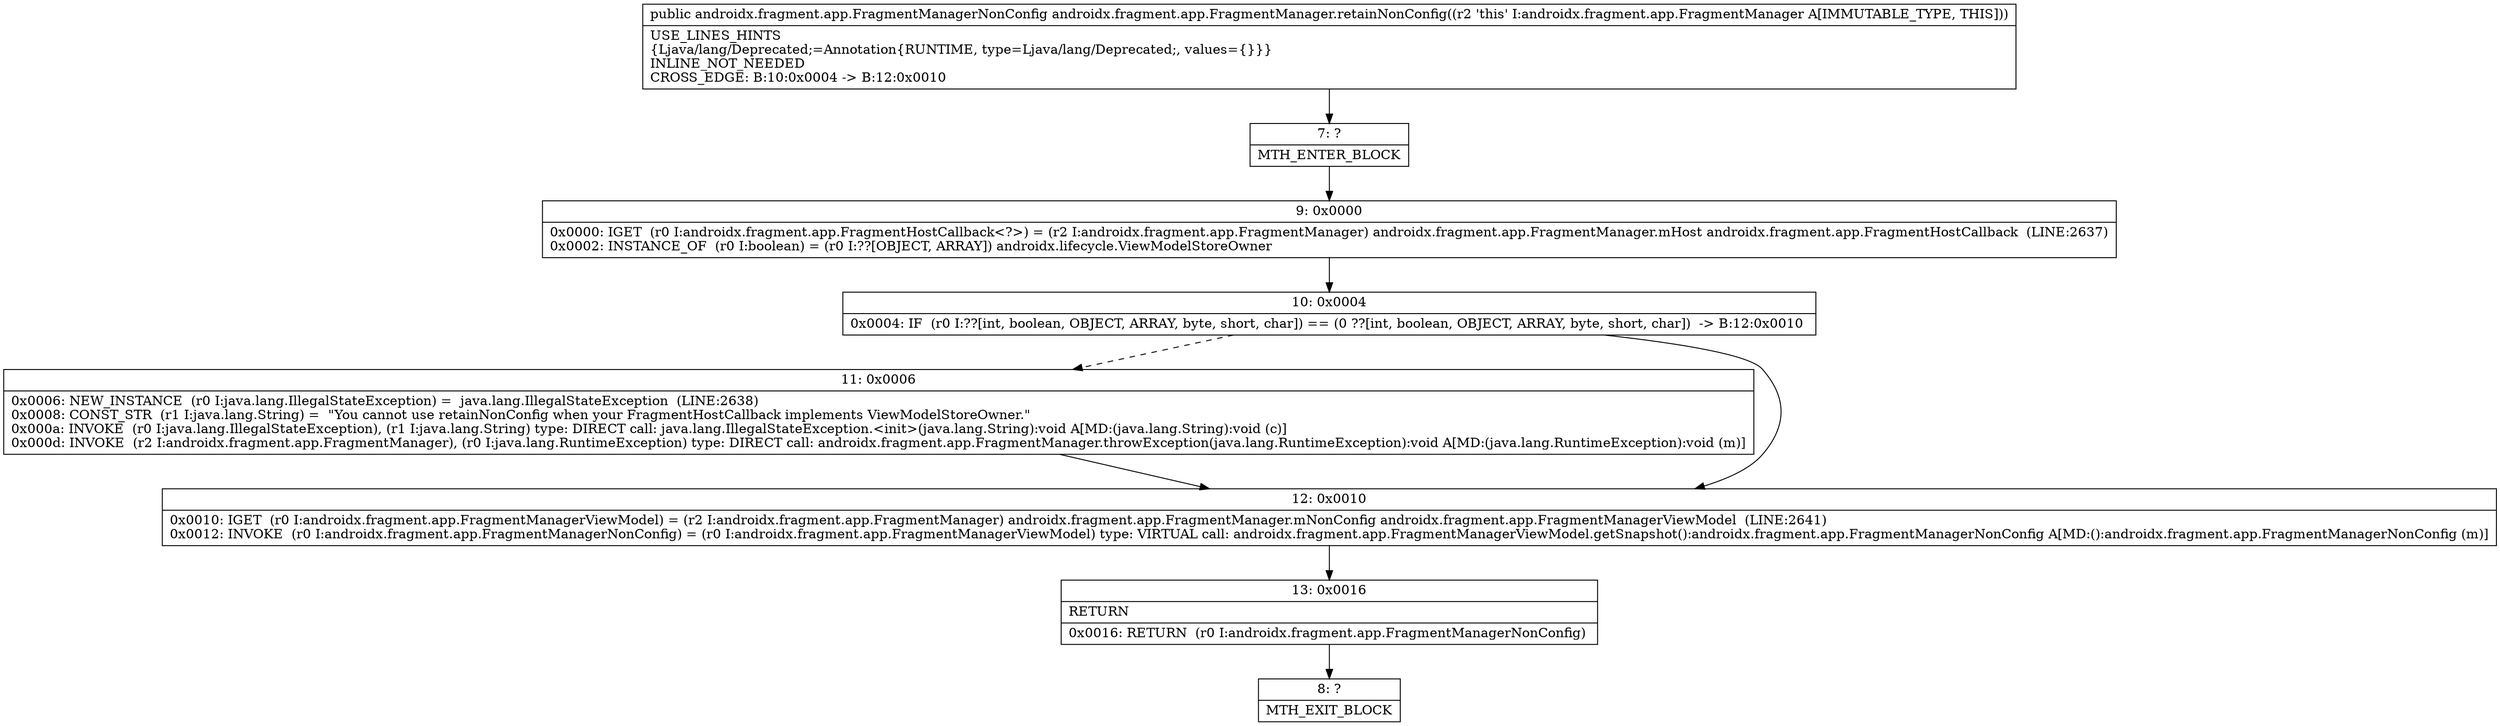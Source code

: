 digraph "CFG forandroidx.fragment.app.FragmentManager.retainNonConfig()Landroidx\/fragment\/app\/FragmentManagerNonConfig;" {
Node_7 [shape=record,label="{7\:\ ?|MTH_ENTER_BLOCK\l}"];
Node_9 [shape=record,label="{9\:\ 0x0000|0x0000: IGET  (r0 I:androidx.fragment.app.FragmentHostCallback\<?\>) = (r2 I:androidx.fragment.app.FragmentManager) androidx.fragment.app.FragmentManager.mHost androidx.fragment.app.FragmentHostCallback  (LINE:2637)\l0x0002: INSTANCE_OF  (r0 I:boolean) = (r0 I:??[OBJECT, ARRAY]) androidx.lifecycle.ViewModelStoreOwner \l}"];
Node_10 [shape=record,label="{10\:\ 0x0004|0x0004: IF  (r0 I:??[int, boolean, OBJECT, ARRAY, byte, short, char]) == (0 ??[int, boolean, OBJECT, ARRAY, byte, short, char])  \-\> B:12:0x0010 \l}"];
Node_11 [shape=record,label="{11\:\ 0x0006|0x0006: NEW_INSTANCE  (r0 I:java.lang.IllegalStateException) =  java.lang.IllegalStateException  (LINE:2638)\l0x0008: CONST_STR  (r1 I:java.lang.String) =  \"You cannot use retainNonConfig when your FragmentHostCallback implements ViewModelStoreOwner.\" \l0x000a: INVOKE  (r0 I:java.lang.IllegalStateException), (r1 I:java.lang.String) type: DIRECT call: java.lang.IllegalStateException.\<init\>(java.lang.String):void A[MD:(java.lang.String):void (c)]\l0x000d: INVOKE  (r2 I:androidx.fragment.app.FragmentManager), (r0 I:java.lang.RuntimeException) type: DIRECT call: androidx.fragment.app.FragmentManager.throwException(java.lang.RuntimeException):void A[MD:(java.lang.RuntimeException):void (m)]\l}"];
Node_12 [shape=record,label="{12\:\ 0x0010|0x0010: IGET  (r0 I:androidx.fragment.app.FragmentManagerViewModel) = (r2 I:androidx.fragment.app.FragmentManager) androidx.fragment.app.FragmentManager.mNonConfig androidx.fragment.app.FragmentManagerViewModel  (LINE:2641)\l0x0012: INVOKE  (r0 I:androidx.fragment.app.FragmentManagerNonConfig) = (r0 I:androidx.fragment.app.FragmentManagerViewModel) type: VIRTUAL call: androidx.fragment.app.FragmentManagerViewModel.getSnapshot():androidx.fragment.app.FragmentManagerNonConfig A[MD:():androidx.fragment.app.FragmentManagerNonConfig (m)]\l}"];
Node_13 [shape=record,label="{13\:\ 0x0016|RETURN\l|0x0016: RETURN  (r0 I:androidx.fragment.app.FragmentManagerNonConfig) \l}"];
Node_8 [shape=record,label="{8\:\ ?|MTH_EXIT_BLOCK\l}"];
MethodNode[shape=record,label="{public androidx.fragment.app.FragmentManagerNonConfig androidx.fragment.app.FragmentManager.retainNonConfig((r2 'this' I:androidx.fragment.app.FragmentManager A[IMMUTABLE_TYPE, THIS]))  | USE_LINES_HINTS\l\{Ljava\/lang\/Deprecated;=Annotation\{RUNTIME, type=Ljava\/lang\/Deprecated;, values=\{\}\}\}\lINLINE_NOT_NEEDED\lCROSS_EDGE: B:10:0x0004 \-\> B:12:0x0010\l}"];
MethodNode -> Node_7;Node_7 -> Node_9;
Node_9 -> Node_10;
Node_10 -> Node_11[style=dashed];
Node_10 -> Node_12;
Node_11 -> Node_12;
Node_12 -> Node_13;
Node_13 -> Node_8;
}

